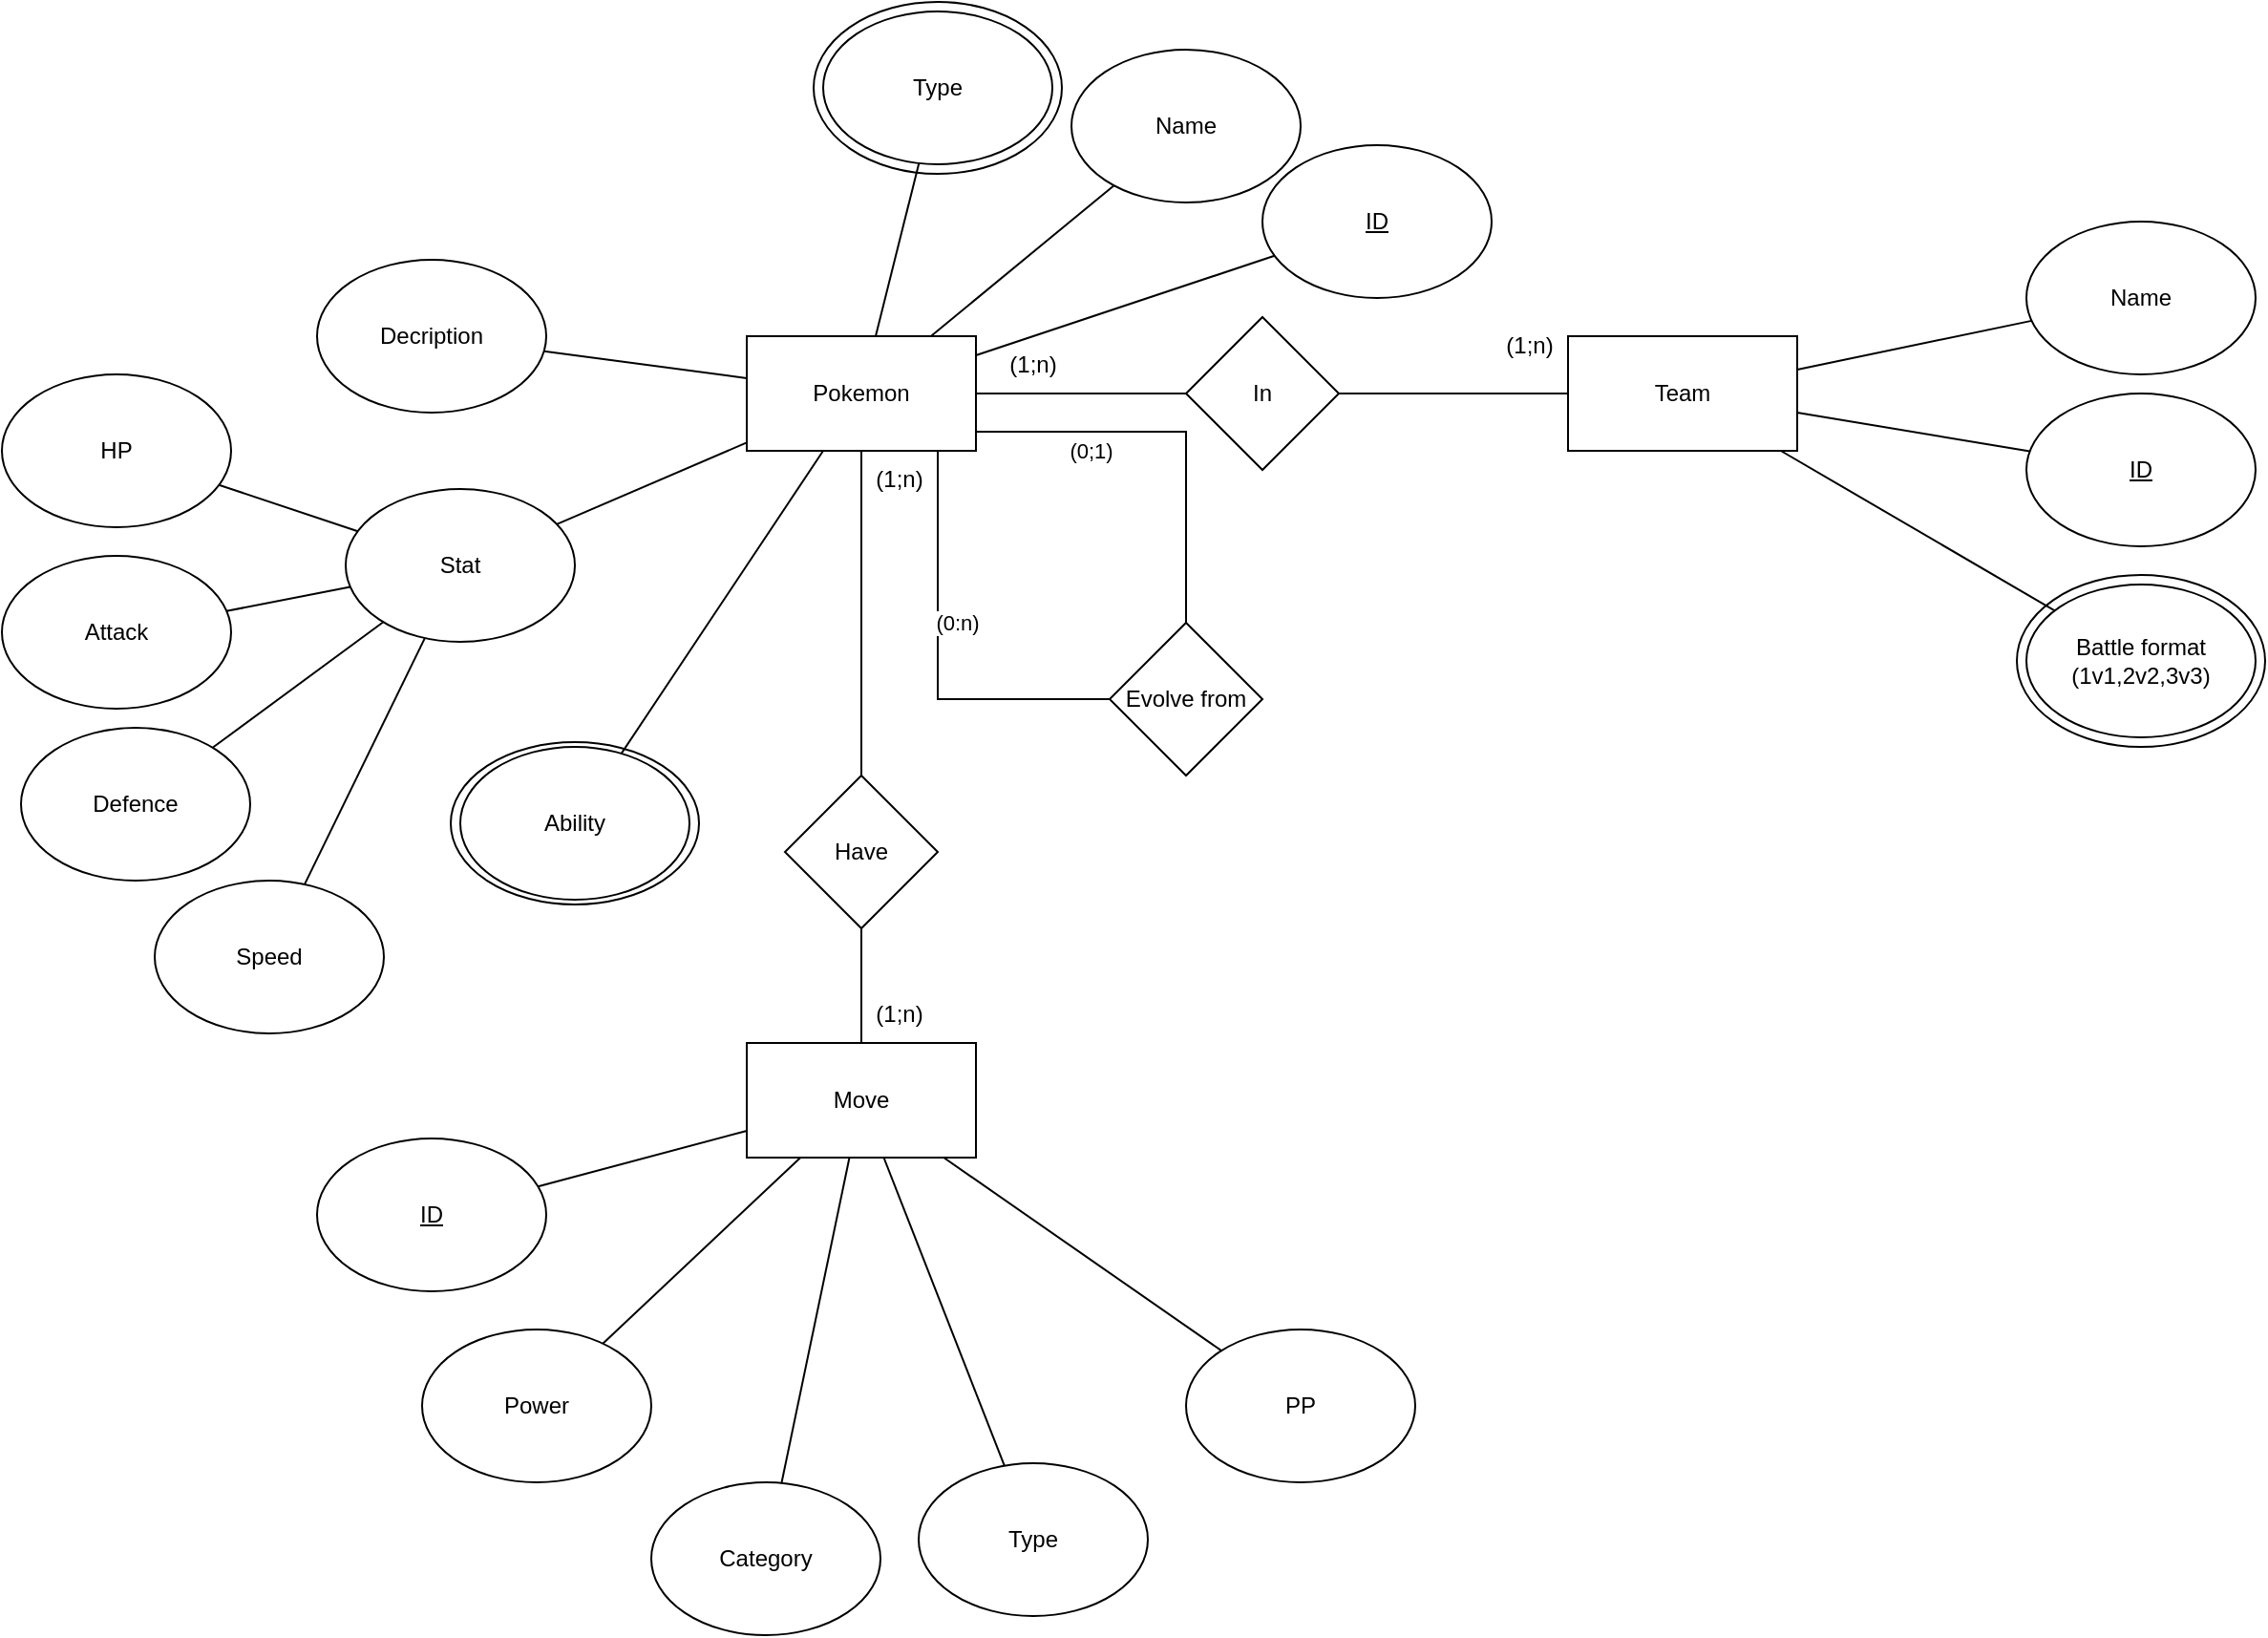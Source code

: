 <mxfile version="22.0.8" type="github">
  <diagram name="Page-1" id="ad52d381-51e7-2e0d-a935-2d0ddd2fd229">
    <mxGraphModel dx="3868" dy="2382" grid="1" gridSize="10" guides="1" tooltips="1" connect="1" arrows="1" fold="1" page="1" pageScale="1" pageWidth="1100" pageHeight="850" background="none" math="0" shadow="0">
      <root>
        <mxCell id="0" />
        <mxCell id="1" parent="0" />
        <mxCell id="jLiuc9uA8Q66yBAzSQsp-1" value="" style="ellipse;whiteSpace=wrap;html=1;" parent="1" vertex="1">
          <mxGeometry x="85" y="272.5" width="130" height="85" as="geometry" />
        </mxCell>
        <mxCell id="ctdoI_G7OLiK2sQWUjtV-42" value="" style="ellipse;whiteSpace=wrap;html=1;" parent="1" vertex="1">
          <mxGeometry x="275" y="-115" width="130" height="90" as="geometry" />
        </mxCell>
        <mxCell id="ctdoI_G7OLiK2sQWUjtV-29" value="" style="ellipse;whiteSpace=wrap;html=1;" parent="1" vertex="1">
          <mxGeometry x="905" y="185" width="130" height="90" as="geometry" />
        </mxCell>
        <mxCell id="ctdoI_G7OLiK2sQWUjtV-1" value="Team" style="rounded=0;whiteSpace=wrap;html=1;" parent="1" vertex="1">
          <mxGeometry x="670" y="60" width="120" height="60" as="geometry" />
        </mxCell>
        <mxCell id="ctdoI_G7OLiK2sQWUjtV-19" style="edgeStyle=orthogonalEdgeStyle;rounded=0;orthogonalLoop=1;jettySize=auto;html=1;endArrow=none;endFill=0;" parent="1" source="ctdoI_G7OLiK2sQWUjtV-2" target="ctdoI_G7OLiK2sQWUjtV-20" edge="1">
          <mxGeometry relative="1" as="geometry">
            <mxPoint x="510" y="90" as="targetPoint" />
          </mxGeometry>
        </mxCell>
        <mxCell id="81nnFHviyZo-J4svJ2sM-3" value="(0:n)" style="edgeStyle=orthogonalEdgeStyle;rounded=0;orthogonalLoop=1;jettySize=auto;html=1;endArrow=none;endFill=0;" parent="1" source="ctdoI_G7OLiK2sQWUjtV-2" target="81nnFHviyZo-J4svJ2sM-4" edge="1">
          <mxGeometry x="-0.182" y="10" relative="1" as="geometry">
            <mxPoint x="430" y="240.0" as="targetPoint" />
            <Array as="points">
              <mxPoint x="340" y="250" />
            </Array>
            <mxPoint as="offset" />
          </mxGeometry>
        </mxCell>
        <mxCell id="ctdoI_G7OLiK2sQWUjtV-2" value="Pokemon" style="rounded=0;whiteSpace=wrap;html=1;" parent="1" vertex="1">
          <mxGeometry x="240" y="60" width="120" height="60" as="geometry" />
        </mxCell>
        <mxCell id="ctdoI_G7OLiK2sQWUjtV-31" style="rounded=0;orthogonalLoop=1;jettySize=auto;html=1;endArrow=none;endFill=0;" parent="1" source="ctdoI_G7OLiK2sQWUjtV-3" target="ctdoI_G7OLiK2sQWUjtV-2" edge="1">
          <mxGeometry relative="1" as="geometry" />
        </mxCell>
        <mxCell id="ctdoI_G7OLiK2sQWUjtV-3" value="Name" style="ellipse;whiteSpace=wrap;html=1;" parent="1" vertex="1">
          <mxGeometry x="410" y="-90" width="120" height="80" as="geometry" />
        </mxCell>
        <mxCell id="ctdoI_G7OLiK2sQWUjtV-32" style="rounded=0;orthogonalLoop=1;jettySize=auto;html=1;endArrow=none;endFill=0;" parent="1" source="ctdoI_G7OLiK2sQWUjtV-4" target="ctdoI_G7OLiK2sQWUjtV-2" edge="1">
          <mxGeometry relative="1" as="geometry" />
        </mxCell>
        <mxCell id="ctdoI_G7OLiK2sQWUjtV-4" value="Type" style="ellipse;whiteSpace=wrap;html=1;" parent="1" vertex="1">
          <mxGeometry x="280" y="-110" width="120" height="80" as="geometry" />
        </mxCell>
        <mxCell id="ctdoI_G7OLiK2sQWUjtV-34" style="rounded=0;orthogonalLoop=1;jettySize=auto;html=1;endArrow=none;endFill=0;" parent="1" source="ctdoI_G7OLiK2sQWUjtV-5" target="ctdoI_G7OLiK2sQWUjtV-2" edge="1">
          <mxGeometry relative="1" as="geometry" />
        </mxCell>
        <mxCell id="ctdoI_G7OLiK2sQWUjtV-5" value="Decription" style="ellipse;whiteSpace=wrap;html=1;" parent="1" vertex="1">
          <mxGeometry x="15" y="20" width="120" height="80" as="geometry" />
        </mxCell>
        <mxCell id="ctdoI_G7OLiK2sQWUjtV-30" style="rounded=0;orthogonalLoop=1;jettySize=auto;html=1;endArrow=none;endFill=0;" parent="1" source="ctdoI_G7OLiK2sQWUjtV-6" target="ctdoI_G7OLiK2sQWUjtV-2" edge="1">
          <mxGeometry relative="1" as="geometry" />
        </mxCell>
        <mxCell id="ctdoI_G7OLiK2sQWUjtV-6" value="&lt;u&gt;ID&lt;/u&gt;" style="ellipse;whiteSpace=wrap;html=1;" parent="1" vertex="1">
          <mxGeometry x="510" y="-40" width="120" height="80" as="geometry" />
        </mxCell>
        <mxCell id="ctdoI_G7OLiK2sQWUjtV-13" style="edgeStyle=orthogonalEdgeStyle;rounded=0;orthogonalLoop=1;jettySize=auto;html=1;endArrow=none;endFill=0;" parent="1" source="ctdoI_G7OLiK2sQWUjtV-7" target="ctdoI_G7OLiK2sQWUjtV-14" edge="1">
          <mxGeometry relative="1" as="geometry">
            <mxPoint x="300" y="310.0" as="targetPoint" />
          </mxGeometry>
        </mxCell>
        <mxCell id="ctdoI_G7OLiK2sQWUjtV-7" value="Move" style="rounded=0;whiteSpace=wrap;html=1;" parent="1" vertex="1">
          <mxGeometry x="240" y="430" width="120" height="60" as="geometry" />
        </mxCell>
        <mxCell id="ctdoI_G7OLiK2sQWUjtV-35" style="rounded=0;orthogonalLoop=1;jettySize=auto;html=1;endArrow=none;endFill=0;" parent="1" source="ctdoI_G7OLiK2sQWUjtV-8" target="ctdoI_G7OLiK2sQWUjtV-2" edge="1">
          <mxGeometry relative="1" as="geometry" />
        </mxCell>
        <mxCell id="ctdoI_G7OLiK2sQWUjtV-8" value="Ability" style="ellipse;whiteSpace=wrap;html=1;" parent="1" vertex="1">
          <mxGeometry x="90" y="275" width="120" height="80" as="geometry" />
        </mxCell>
        <mxCell id="ctdoI_G7OLiK2sQWUjtV-38" style="rounded=0;orthogonalLoop=1;jettySize=auto;html=1;endArrow=none;endFill=0;" parent="1" source="ctdoI_G7OLiK2sQWUjtV-9" target="ctdoI_G7OLiK2sQWUjtV-7" edge="1">
          <mxGeometry relative="1" as="geometry" />
        </mxCell>
        <mxCell id="ctdoI_G7OLiK2sQWUjtV-9" value="Power" style="ellipse;whiteSpace=wrap;html=1;" parent="1" vertex="1">
          <mxGeometry x="70" y="580" width="120" height="80" as="geometry" />
        </mxCell>
        <mxCell id="ctdoI_G7OLiK2sQWUjtV-40" style="rounded=0;orthogonalLoop=1;jettySize=auto;html=1;endArrow=none;endFill=0;" parent="1" source="ctdoI_G7OLiK2sQWUjtV-10" target="ctdoI_G7OLiK2sQWUjtV-7" edge="1">
          <mxGeometry relative="1" as="geometry" />
        </mxCell>
        <mxCell id="ctdoI_G7OLiK2sQWUjtV-10" value="Type &lt;a href=&quot;https://pokemondb.net/type/grass&quot; class=&quot;type-icon type-grass&quot;&gt;&lt;/a&gt;" style="ellipse;whiteSpace=wrap;html=1;" parent="1" vertex="1">
          <mxGeometry x="330" y="650" width="120" height="80" as="geometry" />
        </mxCell>
        <mxCell id="ctdoI_G7OLiK2sQWUjtV-39" style="rounded=0;orthogonalLoop=1;jettySize=auto;html=1;endArrow=none;endFill=0;" parent="1" source="ctdoI_G7OLiK2sQWUjtV-11" target="ctdoI_G7OLiK2sQWUjtV-7" edge="1">
          <mxGeometry relative="1" as="geometry" />
        </mxCell>
        <mxCell id="ctdoI_G7OLiK2sQWUjtV-11" value="Category" style="ellipse;whiteSpace=wrap;html=1;" parent="1" vertex="1">
          <mxGeometry x="190" y="660" width="120" height="80" as="geometry" />
        </mxCell>
        <mxCell id="ctdoI_G7OLiK2sQWUjtV-41" style="rounded=0;orthogonalLoop=1;jettySize=auto;html=1;endArrow=none;endFill=0;" parent="1" source="ctdoI_G7OLiK2sQWUjtV-12" target="ctdoI_G7OLiK2sQWUjtV-7" edge="1">
          <mxGeometry relative="1" as="geometry" />
        </mxCell>
        <mxCell id="ctdoI_G7OLiK2sQWUjtV-12" value="PP" style="ellipse;whiteSpace=wrap;html=1;" parent="1" vertex="1">
          <mxGeometry x="470" y="580" width="120" height="80" as="geometry" />
        </mxCell>
        <mxCell id="ctdoI_G7OLiK2sQWUjtV-15" style="edgeStyle=orthogonalEdgeStyle;rounded=0;orthogonalLoop=1;jettySize=auto;html=1;endArrow=none;endFill=0;" parent="1" source="ctdoI_G7OLiK2sQWUjtV-14" target="ctdoI_G7OLiK2sQWUjtV-2" edge="1">
          <mxGeometry relative="1" as="geometry" />
        </mxCell>
        <mxCell id="ctdoI_G7OLiK2sQWUjtV-14" value="Have" style="rhombus;whiteSpace=wrap;html=1;" parent="1" vertex="1">
          <mxGeometry x="260" y="290.0" width="80" height="80" as="geometry" />
        </mxCell>
        <mxCell id="ctdoI_G7OLiK2sQWUjtV-16" value="(1;n)" style="text;html=1;strokeColor=none;fillColor=none;align=center;verticalAlign=middle;whiteSpace=wrap;rounded=0;" parent="1" vertex="1">
          <mxGeometry x="290" y="120" width="60" height="30" as="geometry" />
        </mxCell>
        <mxCell id="ctdoI_G7OLiK2sQWUjtV-17" value="(1;n)" style="text;html=1;strokeColor=none;fillColor=none;align=center;verticalAlign=middle;whiteSpace=wrap;rounded=0;" parent="1" vertex="1">
          <mxGeometry x="290" y="400" width="60" height="30" as="geometry" />
        </mxCell>
        <mxCell id="ctdoI_G7OLiK2sQWUjtV-21" style="edgeStyle=orthogonalEdgeStyle;rounded=0;orthogonalLoop=1;jettySize=auto;html=1;endArrow=none;endFill=0;" parent="1" source="ctdoI_G7OLiK2sQWUjtV-20" target="ctdoI_G7OLiK2sQWUjtV-1" edge="1">
          <mxGeometry relative="1" as="geometry" />
        </mxCell>
        <mxCell id="ctdoI_G7OLiK2sQWUjtV-20" value="In" style="rhombus;whiteSpace=wrap;html=1;" parent="1" vertex="1">
          <mxGeometry x="470" y="50" width="80" height="80" as="geometry" />
        </mxCell>
        <mxCell id="ctdoI_G7OLiK2sQWUjtV-22" value="(1;n)" style="text;html=1;strokeColor=none;fillColor=none;align=center;verticalAlign=middle;whiteSpace=wrap;rounded=0;" parent="1" vertex="1">
          <mxGeometry x="360" y="60" width="60" height="30" as="geometry" />
        </mxCell>
        <mxCell id="ctdoI_G7OLiK2sQWUjtV-23" value="(1;n)" style="text;html=1;strokeColor=none;fillColor=none;align=center;verticalAlign=middle;whiteSpace=wrap;rounded=0;" parent="1" vertex="1">
          <mxGeometry x="620" y="50" width="60" height="30" as="geometry" />
        </mxCell>
        <mxCell id="ctdoI_G7OLiK2sQWUjtV-51" style="rounded=0;orthogonalLoop=1;jettySize=auto;html=1;endArrow=none;endFill=0;" parent="1" source="ctdoI_G7OLiK2sQWUjtV-24" target="ctdoI_G7OLiK2sQWUjtV-1" edge="1">
          <mxGeometry relative="1" as="geometry" />
        </mxCell>
        <mxCell id="ctdoI_G7OLiK2sQWUjtV-24" value="Name" style="ellipse;whiteSpace=wrap;html=1;" parent="1" vertex="1">
          <mxGeometry x="910" width="120" height="80" as="geometry" />
        </mxCell>
        <mxCell id="ctdoI_G7OLiK2sQWUjtV-52" style="rounded=0;orthogonalLoop=1;jettySize=auto;html=1;endArrow=none;endFill=0;" parent="1" source="ctdoI_G7OLiK2sQWUjtV-25" target="ctdoI_G7OLiK2sQWUjtV-1" edge="1">
          <mxGeometry relative="1" as="geometry" />
        </mxCell>
        <mxCell id="ctdoI_G7OLiK2sQWUjtV-25" value="&lt;u&gt;ID&lt;/u&gt;" style="ellipse;whiteSpace=wrap;html=1;" parent="1" vertex="1">
          <mxGeometry x="910" y="90" width="120" height="80" as="geometry" />
        </mxCell>
        <mxCell id="ctdoI_G7OLiK2sQWUjtV-33" style="rounded=0;orthogonalLoop=1;jettySize=auto;html=1;endArrow=none;endFill=0;" parent="1" source="ctdoI_G7OLiK2sQWUjtV-26" target="ctdoI_G7OLiK2sQWUjtV-2" edge="1">
          <mxGeometry relative="1" as="geometry" />
        </mxCell>
        <mxCell id="ctdoI_G7OLiK2sQWUjtV-26" value="Stat" style="ellipse;whiteSpace=wrap;html=1;" parent="1" vertex="1">
          <mxGeometry x="30" y="140" width="120" height="80" as="geometry" />
        </mxCell>
        <mxCell id="ctdoI_G7OLiK2sQWUjtV-53" style="rounded=0;orthogonalLoop=1;jettySize=auto;html=1;endArrow=none;endFill=0;" parent="1" source="ctdoI_G7OLiK2sQWUjtV-27" target="ctdoI_G7OLiK2sQWUjtV-1" edge="1">
          <mxGeometry relative="1" as="geometry" />
        </mxCell>
        <mxCell id="ctdoI_G7OLiK2sQWUjtV-27" value="Battle format&lt;br&gt;(1v1,2v2,3v3)" style="ellipse;whiteSpace=wrap;html=1;" parent="1" vertex="1">
          <mxGeometry x="910" y="190" width="120" height="80" as="geometry" />
        </mxCell>
        <mxCell id="ctdoI_G7OLiK2sQWUjtV-37" style="rounded=0;orthogonalLoop=1;jettySize=auto;html=1;endArrow=none;endFill=0;" parent="1" source="ctdoI_G7OLiK2sQWUjtV-36" target="ctdoI_G7OLiK2sQWUjtV-7" edge="1">
          <mxGeometry relative="1" as="geometry" />
        </mxCell>
        <mxCell id="ctdoI_G7OLiK2sQWUjtV-36" value="&lt;u&gt;ID&lt;/u&gt;" style="ellipse;whiteSpace=wrap;html=1;" parent="1" vertex="1">
          <mxGeometry x="15" y="480" width="120" height="80" as="geometry" />
        </mxCell>
        <mxCell id="ctdoI_G7OLiK2sQWUjtV-47" style="rounded=0;orthogonalLoop=1;jettySize=auto;html=1;endArrow=none;endFill=0;" parent="1" source="ctdoI_G7OLiK2sQWUjtV-43" target="ctdoI_G7OLiK2sQWUjtV-26" edge="1">
          <mxGeometry relative="1" as="geometry" />
        </mxCell>
        <mxCell id="ctdoI_G7OLiK2sQWUjtV-43" value="HP" style="ellipse;whiteSpace=wrap;html=1;" parent="1" vertex="1">
          <mxGeometry x="-150" y="80" width="120" height="80" as="geometry" />
        </mxCell>
        <mxCell id="ctdoI_G7OLiK2sQWUjtV-48" style="rounded=0;orthogonalLoop=1;jettySize=auto;html=1;endArrow=none;endFill=0;" parent="1" source="ctdoI_G7OLiK2sQWUjtV-44" target="ctdoI_G7OLiK2sQWUjtV-26" edge="1">
          <mxGeometry relative="1" as="geometry" />
        </mxCell>
        <mxCell id="ctdoI_G7OLiK2sQWUjtV-44" value="Attack" style="ellipse;whiteSpace=wrap;html=1;" parent="1" vertex="1">
          <mxGeometry x="-150" y="175" width="120" height="80" as="geometry" />
        </mxCell>
        <mxCell id="ctdoI_G7OLiK2sQWUjtV-49" style="rounded=0;orthogonalLoop=1;jettySize=auto;html=1;endArrow=none;endFill=0;" parent="1" source="ctdoI_G7OLiK2sQWUjtV-45" target="ctdoI_G7OLiK2sQWUjtV-26" edge="1">
          <mxGeometry relative="1" as="geometry" />
        </mxCell>
        <mxCell id="ctdoI_G7OLiK2sQWUjtV-45" value="Defence" style="ellipse;whiteSpace=wrap;html=1;" parent="1" vertex="1">
          <mxGeometry x="-140" y="265" width="120" height="80" as="geometry" />
        </mxCell>
        <mxCell id="ctdoI_G7OLiK2sQWUjtV-50" style="rounded=0;orthogonalLoop=1;jettySize=auto;html=1;endArrow=none;endFill=0;" parent="1" source="ctdoI_G7OLiK2sQWUjtV-46" target="ctdoI_G7OLiK2sQWUjtV-26" edge="1">
          <mxGeometry relative="1" as="geometry" />
        </mxCell>
        <mxCell id="ctdoI_G7OLiK2sQWUjtV-46" value="Speed" style="ellipse;whiteSpace=wrap;html=1;" parent="1" vertex="1">
          <mxGeometry x="-70" y="345" width="120" height="80" as="geometry" />
        </mxCell>
        <mxCell id="81nnFHviyZo-J4svJ2sM-2" value="(0;1)" style="edgeStyle=orthogonalEdgeStyle;rounded=0;orthogonalLoop=1;jettySize=auto;html=1;endArrow=none;endFill=0;" parent="1" source="81nnFHviyZo-J4svJ2sM-4" target="ctdoI_G7OLiK2sQWUjtV-2" edge="1">
          <mxGeometry x="0.429" y="10" relative="1" as="geometry">
            <mxPoint x="450" y="210.186" as="sourcePoint" />
            <Array as="points">
              <mxPoint x="470" y="110" />
            </Array>
            <mxPoint as="offset" />
          </mxGeometry>
        </mxCell>
        <mxCell id="81nnFHviyZo-J4svJ2sM-4" value="Evolve from" style="rhombus;whiteSpace=wrap;html=1;" parent="1" vertex="1">
          <mxGeometry x="430" y="210" width="80" height="80" as="geometry" />
        </mxCell>
      </root>
    </mxGraphModel>
  </diagram>
</mxfile>
